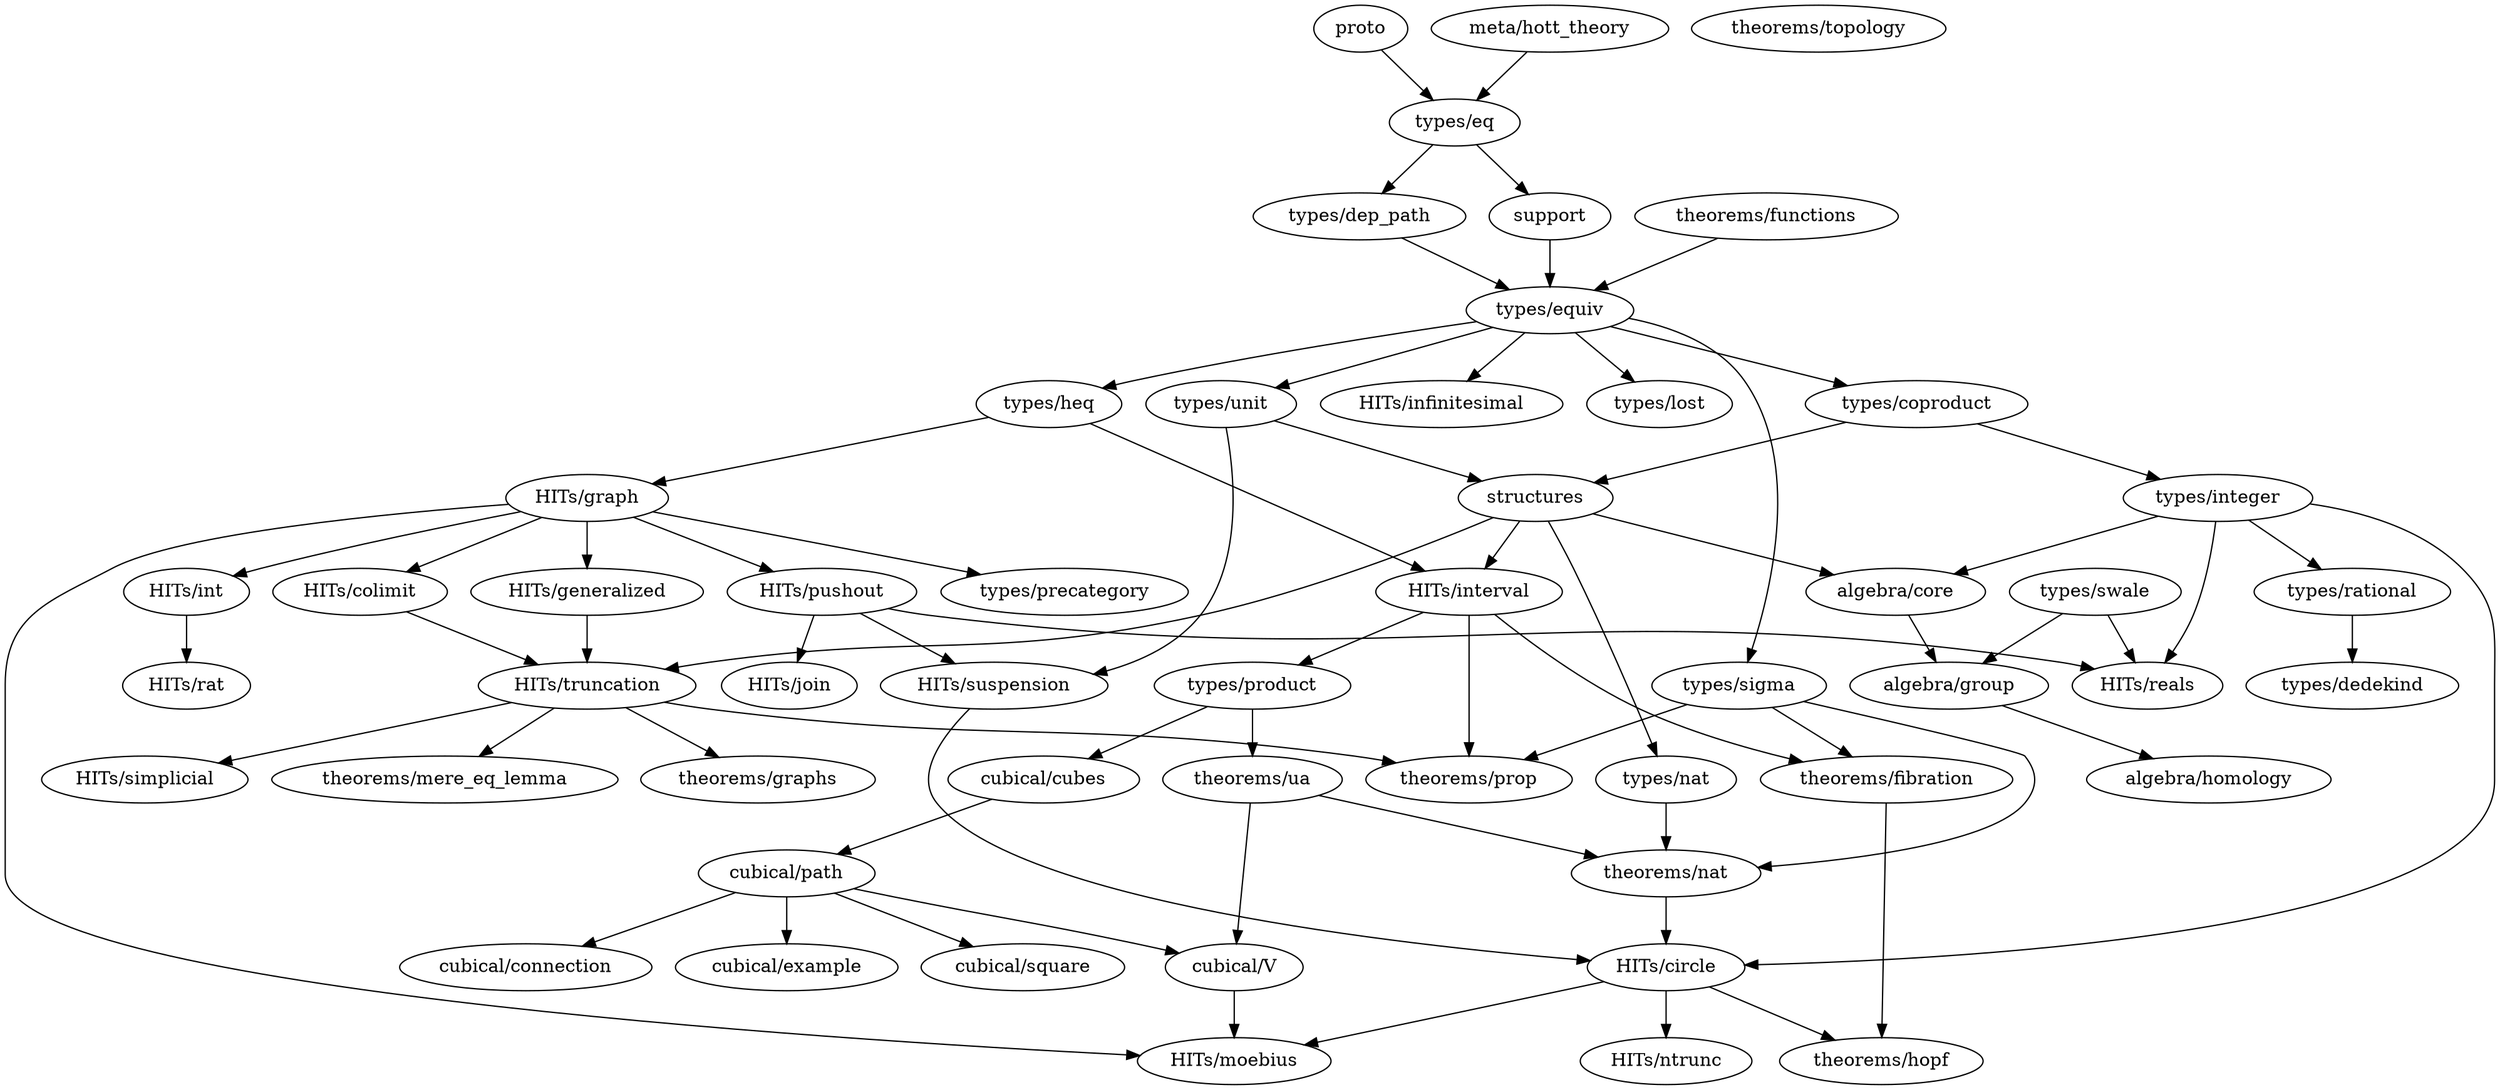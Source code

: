 digraph dependency_map {
  proto -> "types/eq"
  "meta/hott_theory" -> "types/eq"
  support -> "types/equiv"
  structures -> {
    "HITs/interval",
    "HITs/truncation",
    "algebra/core",
    "types/nat"
  }

  subgraph algebra {
    "algebra/core" -> "algebra/group"
    "algebra/group" -> "algebra/homology"
    "algebra/homology"
  }

  subgraph types {
    "types/coproduct" -> { "types/integer", structures }
    "types/dedekind"
    "types/dep_path" -> "types/equiv"
    "types/eq" -> { "types/dep_path", support }
    "types/equiv" -> {
      "types/heq",
      "HITs/infinitesimal",
      "types/coproduct",
      "types/lost",
      "types/unit",
      "types/sigma"
    }
    "types/heq" -> {
      "HITs/interval",
      "HITs/graph"
    }
    "types/integer" -> {
      "HITs/circle",
      "HITs/reals",
      "algebra/core",
      "types/rational"
    }
    "types/lost"
    "types/nat" -> { "theorems/nat" }
    "types/product" -> { "cubical/cubes", "theorems/ua" }
    "types/rational" -> { "types/dedekind" }
    "types/sigma" -> { "theorems/fibration", "theorems/prop", "theorems/nat" }
    "types/swale" -> { "HITs/reals", "algebra/group" }
    "types/unit" -> { structures, "HITs/suspension" }
  }

  subgraph HITs {
    "HITs/circle" -> { "HITs/ntrunc", "theorems/hopf", "HITs/moebius" }
    "HITs/colimit" -> "HITs/truncation"
    "HITs/generalized" -> "HITs/truncation"
    "HITs/graph" -> {
      "HITs/colimit",
      "HITs/generalized",
      "HITs/int",
      "HITs/pushout",
      "HITs/moebius",
      "types/precategory"
    }
    "HITs/infinitesimal"
    "HITs/int" -> "HITs/rat"
    "HITs/interval" -> {
      "types/product",
      "theorems/prop",
      "theorems/fibration"
    }
    "HITs/join"
    "HITs/moebius"
    "HITs/ntrunc"
    "HITs/pushout" -> {
      "HITs/join",
      "HITs/reals",
      "HITs/suspension"
    }
    "HITs/rat"
    "HITs/reals"
    "HITs/simplicial"
    "HITs/suspension" -> "HITs/circle"
    "HITs/truncation" -> {
      "theorems/mere_eq_lemma",
      "theorems/prop",
      "theorems/graphs",
      "HITs/simplicial"
    }
  }

  subgraph cubical {
    "cubical/connection"
    "cubical/cubes" -> "cubical/path"
    "cubical/example"
    "cubical/path" -> {
      "cubical/square",
      "cubical/example",
      "cubical/V",
      "cubical/connection"
    }
    "cubical/square"
    "cubical/V" -> "HITs/moebius"
  }

  subgraph theorems {
    "theorems/fibration" -> { "theorems/hopf" }
    "theorems/functions" -> { "types/equiv" }
    "theorems/graphs"
    "theorems/hopf"
    "theorems/mere_eq_lemma"
    "theorems/nat" -> { "HITs/circle" }
    "theorems/prop"
    "theorems/topology"
    "theorems/ua" -> { "theorems/nat", "cubical/V" }
  }
}